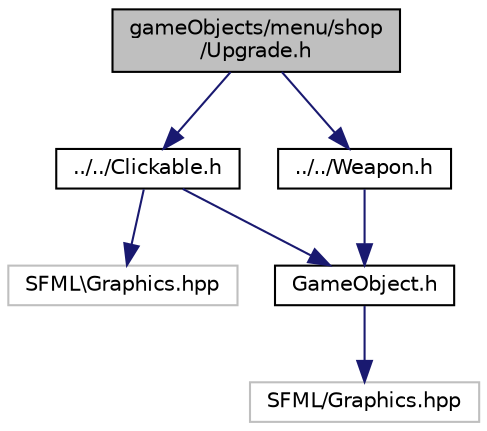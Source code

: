 digraph "gameObjects/menu/shop/Upgrade.h"
{
  edge [fontname="Helvetica",fontsize="10",labelfontname="Helvetica",labelfontsize="10"];
  node [fontname="Helvetica",fontsize="10",shape=record];
  Node1 [label="gameObjects/menu/shop\l/Upgrade.h",height=0.2,width=0.4,color="black", fillcolor="grey75", style="filled", fontcolor="black"];
  Node1 -> Node2 [color="midnightblue",fontsize="10",style="solid",fontname="Helvetica"];
  Node2 [label="../../Clickable.h",height=0.2,width=0.4,color="black", fillcolor="white", style="filled",URL="$_clickable_8h.html"];
  Node2 -> Node3 [color="midnightblue",fontsize="10",style="solid",fontname="Helvetica"];
  Node3 [label="SFML\\Graphics.hpp",height=0.2,width=0.4,color="grey75", fillcolor="white", style="filled"];
  Node2 -> Node4 [color="midnightblue",fontsize="10",style="solid",fontname="Helvetica"];
  Node4 [label="GameObject.h",height=0.2,width=0.4,color="black", fillcolor="white", style="filled",URL="$_game_object_8h.html"];
  Node4 -> Node5 [color="midnightblue",fontsize="10",style="solid",fontname="Helvetica"];
  Node5 [label="SFML/Graphics.hpp",height=0.2,width=0.4,color="grey75", fillcolor="white", style="filled"];
  Node1 -> Node6 [color="midnightblue",fontsize="10",style="solid",fontname="Helvetica"];
  Node6 [label="../../Weapon.h",height=0.2,width=0.4,color="black", fillcolor="white", style="filled",URL="$_weapon_8h.html"];
  Node6 -> Node4 [color="midnightblue",fontsize="10",style="solid",fontname="Helvetica"];
}
